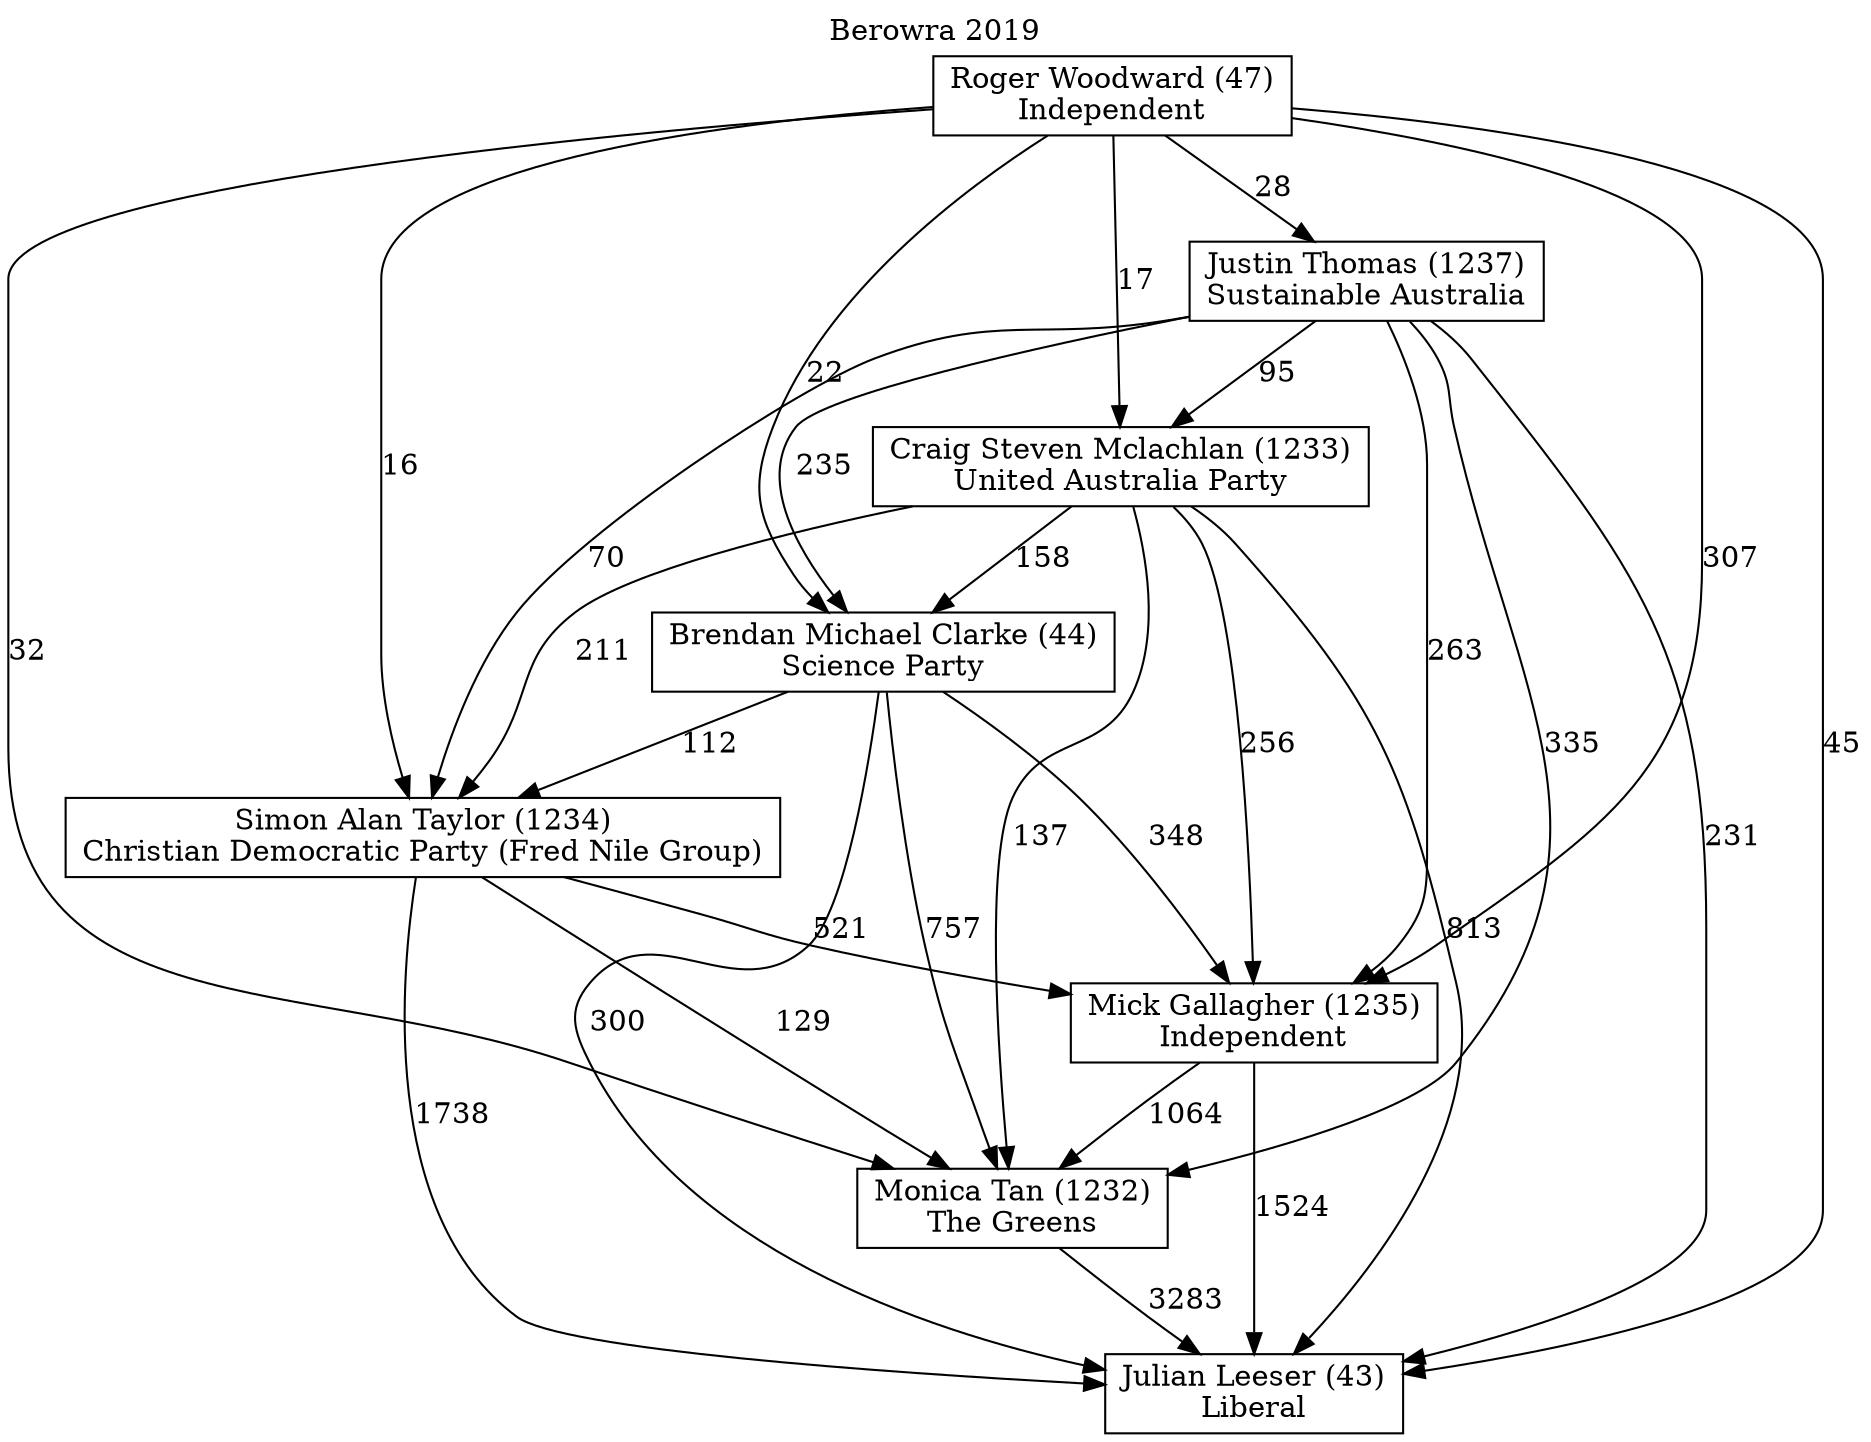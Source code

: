 // House preference flow
digraph "Julian Leeser (43)_Berowra_2019" {
	graph [label="Berowra 2019" labelloc=t mclimit=10]
	node [shape=box]
	"Julian Leeser (43)" [label="Julian Leeser (43)
Liberal"]
	"Monica Tan (1232)" [label="Monica Tan (1232)
The Greens"]
	"Mick Gallagher (1235)" [label="Mick Gallagher (1235)
Independent"]
	"Simon Alan Taylor (1234)" [label="Simon Alan Taylor (1234)
Christian Democratic Party (Fred Nile Group)"]
	"Brendan Michael Clarke (44)" [label="Brendan Michael Clarke (44)
Science Party"]
	"Craig Steven Mclachlan (1233)" [label="Craig Steven Mclachlan (1233)
United Australia Party"]
	"Justin Thomas (1237)" [label="Justin Thomas (1237)
Sustainable Australia"]
	"Roger Woodward (47)" [label="Roger Woodward (47)
Independent"]
	"Monica Tan (1232)" -> "Julian Leeser (43)" [label=3283]
	"Mick Gallagher (1235)" -> "Monica Tan (1232)" [label=1064]
	"Simon Alan Taylor (1234)" -> "Mick Gallagher (1235)" [label=521]
	"Brendan Michael Clarke (44)" -> "Simon Alan Taylor (1234)" [label=112]
	"Craig Steven Mclachlan (1233)" -> "Brendan Michael Clarke (44)" [label=158]
	"Justin Thomas (1237)" -> "Craig Steven Mclachlan (1233)" [label=95]
	"Roger Woodward (47)" -> "Justin Thomas (1237)" [label=28]
	"Mick Gallagher (1235)" -> "Julian Leeser (43)" [label=1524]
	"Simon Alan Taylor (1234)" -> "Julian Leeser (43)" [label=1738]
	"Brendan Michael Clarke (44)" -> "Julian Leeser (43)" [label=300]
	"Craig Steven Mclachlan (1233)" -> "Julian Leeser (43)" [label=813]
	"Justin Thomas (1237)" -> "Julian Leeser (43)" [label=231]
	"Roger Woodward (47)" -> "Julian Leeser (43)" [label=45]
	"Roger Woodward (47)" -> "Craig Steven Mclachlan (1233)" [label=17]
	"Justin Thomas (1237)" -> "Brendan Michael Clarke (44)" [label=235]
	"Roger Woodward (47)" -> "Brendan Michael Clarke (44)" [label=22]
	"Craig Steven Mclachlan (1233)" -> "Simon Alan Taylor (1234)" [label=211]
	"Justin Thomas (1237)" -> "Simon Alan Taylor (1234)" [label=70]
	"Roger Woodward (47)" -> "Simon Alan Taylor (1234)" [label=16]
	"Brendan Michael Clarke (44)" -> "Mick Gallagher (1235)" [label=348]
	"Craig Steven Mclachlan (1233)" -> "Mick Gallagher (1235)" [label=256]
	"Justin Thomas (1237)" -> "Mick Gallagher (1235)" [label=263]
	"Roger Woodward (47)" -> "Mick Gallagher (1235)" [label=307]
	"Simon Alan Taylor (1234)" -> "Monica Tan (1232)" [label=129]
	"Brendan Michael Clarke (44)" -> "Monica Tan (1232)" [label=757]
	"Craig Steven Mclachlan (1233)" -> "Monica Tan (1232)" [label=137]
	"Justin Thomas (1237)" -> "Monica Tan (1232)" [label=335]
	"Roger Woodward (47)" -> "Monica Tan (1232)" [label=32]
}
